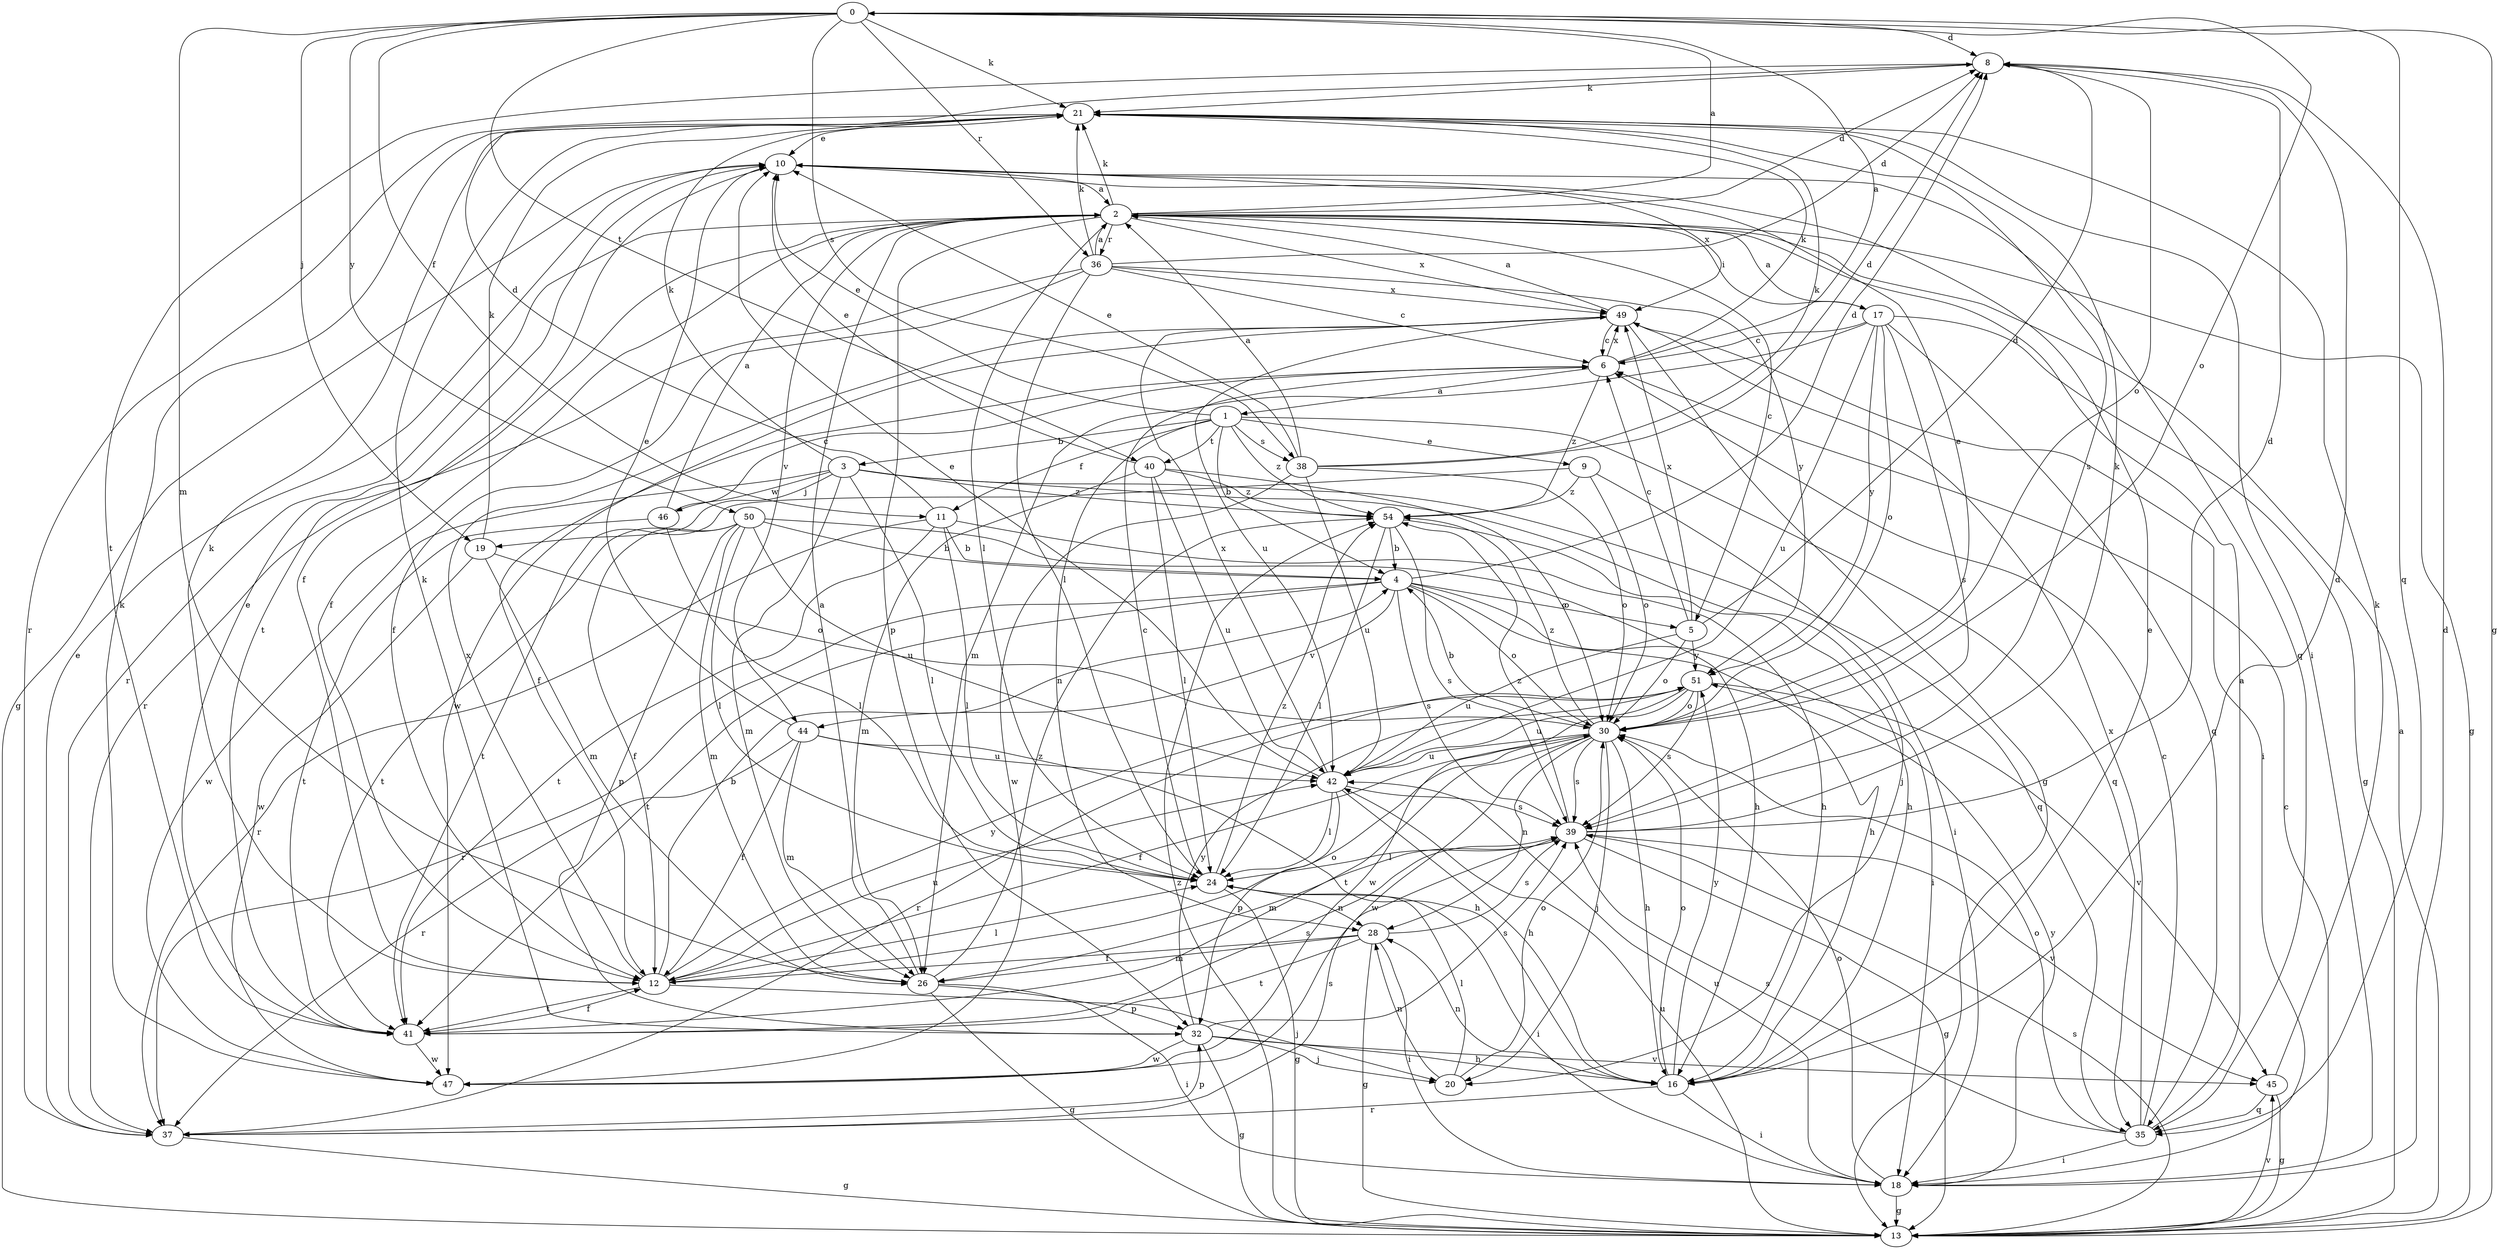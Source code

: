 strict digraph  {
0;
1;
2;
3;
4;
5;
6;
8;
9;
10;
11;
12;
13;
16;
17;
18;
19;
20;
21;
24;
26;
28;
30;
32;
35;
36;
37;
38;
39;
40;
41;
42;
44;
45;
46;
47;
49;
50;
51;
54;
0 -> 8  [label=d];
0 -> 11  [label=f];
0 -> 13  [label=g];
0 -> 19  [label=j];
0 -> 21  [label=k];
0 -> 26  [label=m];
0 -> 30  [label=o];
0 -> 35  [label=q];
0 -> 36  [label=r];
0 -> 38  [label=s];
0 -> 40  [label=t];
0 -> 50  [label=y];
1 -> 3  [label=b];
1 -> 4  [label=b];
1 -> 9  [label=e];
1 -> 10  [label=e];
1 -> 11  [label=f];
1 -> 28  [label=n];
1 -> 35  [label=q];
1 -> 38  [label=s];
1 -> 40  [label=t];
1 -> 54  [label=z];
2 -> 0  [label=a];
2 -> 5  [label=c];
2 -> 8  [label=d];
2 -> 12  [label=f];
2 -> 13  [label=g];
2 -> 17  [label=i];
2 -> 21  [label=k];
2 -> 24  [label=l];
2 -> 32  [label=p];
2 -> 36  [label=r];
2 -> 37  [label=r];
2 -> 41  [label=t];
2 -> 44  [label=v];
2 -> 49  [label=x];
3 -> 19  [label=j];
3 -> 20  [label=j];
3 -> 21  [label=k];
3 -> 24  [label=l];
3 -> 26  [label=m];
3 -> 35  [label=q];
3 -> 46  [label=w];
3 -> 47  [label=w];
3 -> 54  [label=z];
4 -> 5  [label=c];
4 -> 8  [label=d];
4 -> 16  [label=h];
4 -> 18  [label=i];
4 -> 30  [label=o];
4 -> 37  [label=r];
4 -> 39  [label=s];
4 -> 41  [label=t];
4 -> 44  [label=v];
5 -> 6  [label=c];
5 -> 8  [label=d];
5 -> 30  [label=o];
5 -> 42  [label=u];
5 -> 49  [label=x];
5 -> 51  [label=y];
6 -> 0  [label=a];
6 -> 1  [label=a];
6 -> 12  [label=f];
6 -> 21  [label=k];
6 -> 49  [label=x];
6 -> 54  [label=z];
8 -> 21  [label=k];
8 -> 30  [label=o];
8 -> 41  [label=t];
9 -> 18  [label=i];
9 -> 30  [label=o];
9 -> 41  [label=t];
9 -> 54  [label=z];
10 -> 2  [label=a];
10 -> 12  [label=f];
10 -> 13  [label=g];
10 -> 35  [label=q];
10 -> 49  [label=x];
11 -> 4  [label=b];
11 -> 8  [label=d];
11 -> 16  [label=h];
11 -> 24  [label=l];
11 -> 37  [label=r];
11 -> 41  [label=t];
12 -> 4  [label=b];
12 -> 20  [label=j];
12 -> 21  [label=k];
12 -> 24  [label=l];
12 -> 30  [label=o];
12 -> 41  [label=t];
12 -> 42  [label=u];
12 -> 49  [label=x];
12 -> 51  [label=y];
13 -> 2  [label=a];
13 -> 6  [label=c];
13 -> 39  [label=s];
13 -> 42  [label=u];
13 -> 45  [label=v];
13 -> 54  [label=z];
16 -> 8  [label=d];
16 -> 10  [label=e];
16 -> 18  [label=i];
16 -> 28  [label=n];
16 -> 30  [label=o];
16 -> 37  [label=r];
16 -> 51  [label=y];
17 -> 2  [label=a];
17 -> 6  [label=c];
17 -> 13  [label=g];
17 -> 26  [label=m];
17 -> 30  [label=o];
17 -> 35  [label=q];
17 -> 39  [label=s];
17 -> 42  [label=u];
17 -> 51  [label=y];
18 -> 8  [label=d];
18 -> 13  [label=g];
18 -> 30  [label=o];
18 -> 42  [label=u];
18 -> 51  [label=y];
19 -> 21  [label=k];
19 -> 26  [label=m];
19 -> 30  [label=o];
19 -> 47  [label=w];
20 -> 24  [label=l];
20 -> 28  [label=n];
20 -> 30  [label=o];
21 -> 10  [label=e];
21 -> 18  [label=i];
21 -> 37  [label=r];
21 -> 39  [label=s];
24 -> 6  [label=c];
24 -> 13  [label=g];
24 -> 18  [label=i];
24 -> 28  [label=n];
24 -> 54  [label=z];
26 -> 2  [label=a];
26 -> 13  [label=g];
26 -> 18  [label=i];
26 -> 32  [label=p];
26 -> 54  [label=z];
28 -> 12  [label=f];
28 -> 13  [label=g];
28 -> 18  [label=i];
28 -> 26  [label=m];
28 -> 39  [label=s];
28 -> 41  [label=t];
30 -> 4  [label=b];
30 -> 10  [label=e];
30 -> 12  [label=f];
30 -> 16  [label=h];
30 -> 20  [label=j];
30 -> 28  [label=n];
30 -> 39  [label=s];
30 -> 41  [label=t];
30 -> 42  [label=u];
30 -> 47  [label=w];
30 -> 54  [label=z];
32 -> 13  [label=g];
32 -> 16  [label=h];
32 -> 20  [label=j];
32 -> 21  [label=k];
32 -> 39  [label=s];
32 -> 45  [label=v];
32 -> 47  [label=w];
32 -> 51  [label=y];
35 -> 2  [label=a];
35 -> 6  [label=c];
35 -> 18  [label=i];
35 -> 30  [label=o];
35 -> 39  [label=s];
35 -> 49  [label=x];
36 -> 2  [label=a];
36 -> 6  [label=c];
36 -> 8  [label=d];
36 -> 12  [label=f];
36 -> 21  [label=k];
36 -> 24  [label=l];
36 -> 37  [label=r];
36 -> 49  [label=x];
36 -> 51  [label=y];
37 -> 10  [label=e];
37 -> 13  [label=g];
37 -> 32  [label=p];
37 -> 39  [label=s];
38 -> 2  [label=a];
38 -> 8  [label=d];
38 -> 10  [label=e];
38 -> 21  [label=k];
38 -> 30  [label=o];
38 -> 42  [label=u];
38 -> 47  [label=w];
39 -> 8  [label=d];
39 -> 13  [label=g];
39 -> 21  [label=k];
39 -> 24  [label=l];
39 -> 26  [label=m];
39 -> 45  [label=v];
39 -> 54  [label=z];
40 -> 10  [label=e];
40 -> 24  [label=l];
40 -> 26  [label=m];
40 -> 30  [label=o];
40 -> 42  [label=u];
40 -> 54  [label=z];
41 -> 10  [label=e];
41 -> 12  [label=f];
41 -> 39  [label=s];
41 -> 47  [label=w];
42 -> 10  [label=e];
42 -> 16  [label=h];
42 -> 24  [label=l];
42 -> 32  [label=p];
42 -> 39  [label=s];
42 -> 49  [label=x];
44 -> 10  [label=e];
44 -> 12  [label=f];
44 -> 16  [label=h];
44 -> 26  [label=m];
44 -> 37  [label=r];
44 -> 42  [label=u];
45 -> 13  [label=g];
45 -> 21  [label=k];
45 -> 35  [label=q];
46 -> 2  [label=a];
46 -> 6  [label=c];
46 -> 24  [label=l];
46 -> 41  [label=t];
47 -> 21  [label=k];
49 -> 2  [label=a];
49 -> 6  [label=c];
49 -> 13  [label=g];
49 -> 18  [label=i];
49 -> 42  [label=u];
49 -> 47  [label=w];
50 -> 4  [label=b];
50 -> 12  [label=f];
50 -> 16  [label=h];
50 -> 24  [label=l];
50 -> 26  [label=m];
50 -> 32  [label=p];
50 -> 41  [label=t];
50 -> 42  [label=u];
51 -> 30  [label=o];
51 -> 37  [label=r];
51 -> 39  [label=s];
51 -> 42  [label=u];
51 -> 45  [label=v];
51 -> 47  [label=w];
54 -> 4  [label=b];
54 -> 16  [label=h];
54 -> 24  [label=l];
54 -> 39  [label=s];
}
